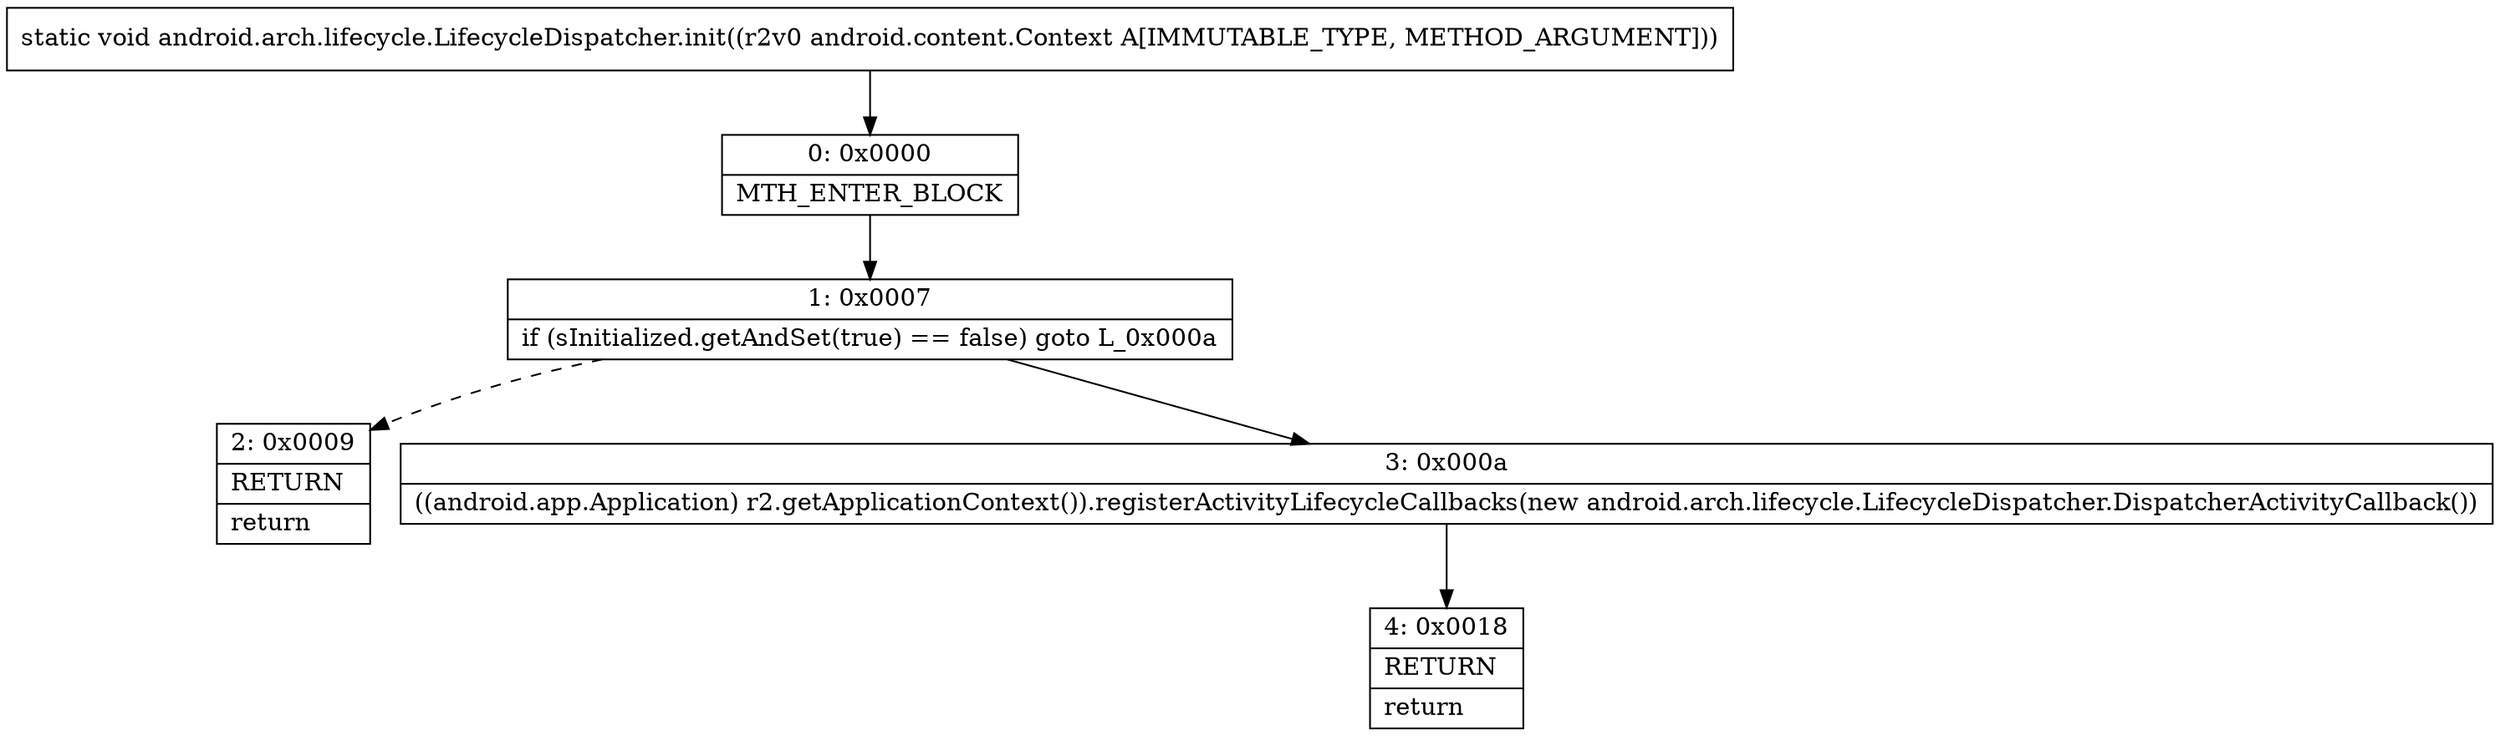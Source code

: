 digraph "CFG forandroid.arch.lifecycle.LifecycleDispatcher.init(Landroid\/content\/Context;)V" {
Node_0 [shape=record,label="{0\:\ 0x0000|MTH_ENTER_BLOCK\l}"];
Node_1 [shape=record,label="{1\:\ 0x0007|if (sInitialized.getAndSet(true) == false) goto L_0x000a\l}"];
Node_2 [shape=record,label="{2\:\ 0x0009|RETURN\l|return\l}"];
Node_3 [shape=record,label="{3\:\ 0x000a|((android.app.Application) r2.getApplicationContext()).registerActivityLifecycleCallbacks(new android.arch.lifecycle.LifecycleDispatcher.DispatcherActivityCallback())\l}"];
Node_4 [shape=record,label="{4\:\ 0x0018|RETURN\l|return\l}"];
MethodNode[shape=record,label="{static void android.arch.lifecycle.LifecycleDispatcher.init((r2v0 android.content.Context A[IMMUTABLE_TYPE, METHOD_ARGUMENT])) }"];
MethodNode -> Node_0;
Node_0 -> Node_1;
Node_1 -> Node_2[style=dashed];
Node_1 -> Node_3;
Node_3 -> Node_4;
}

